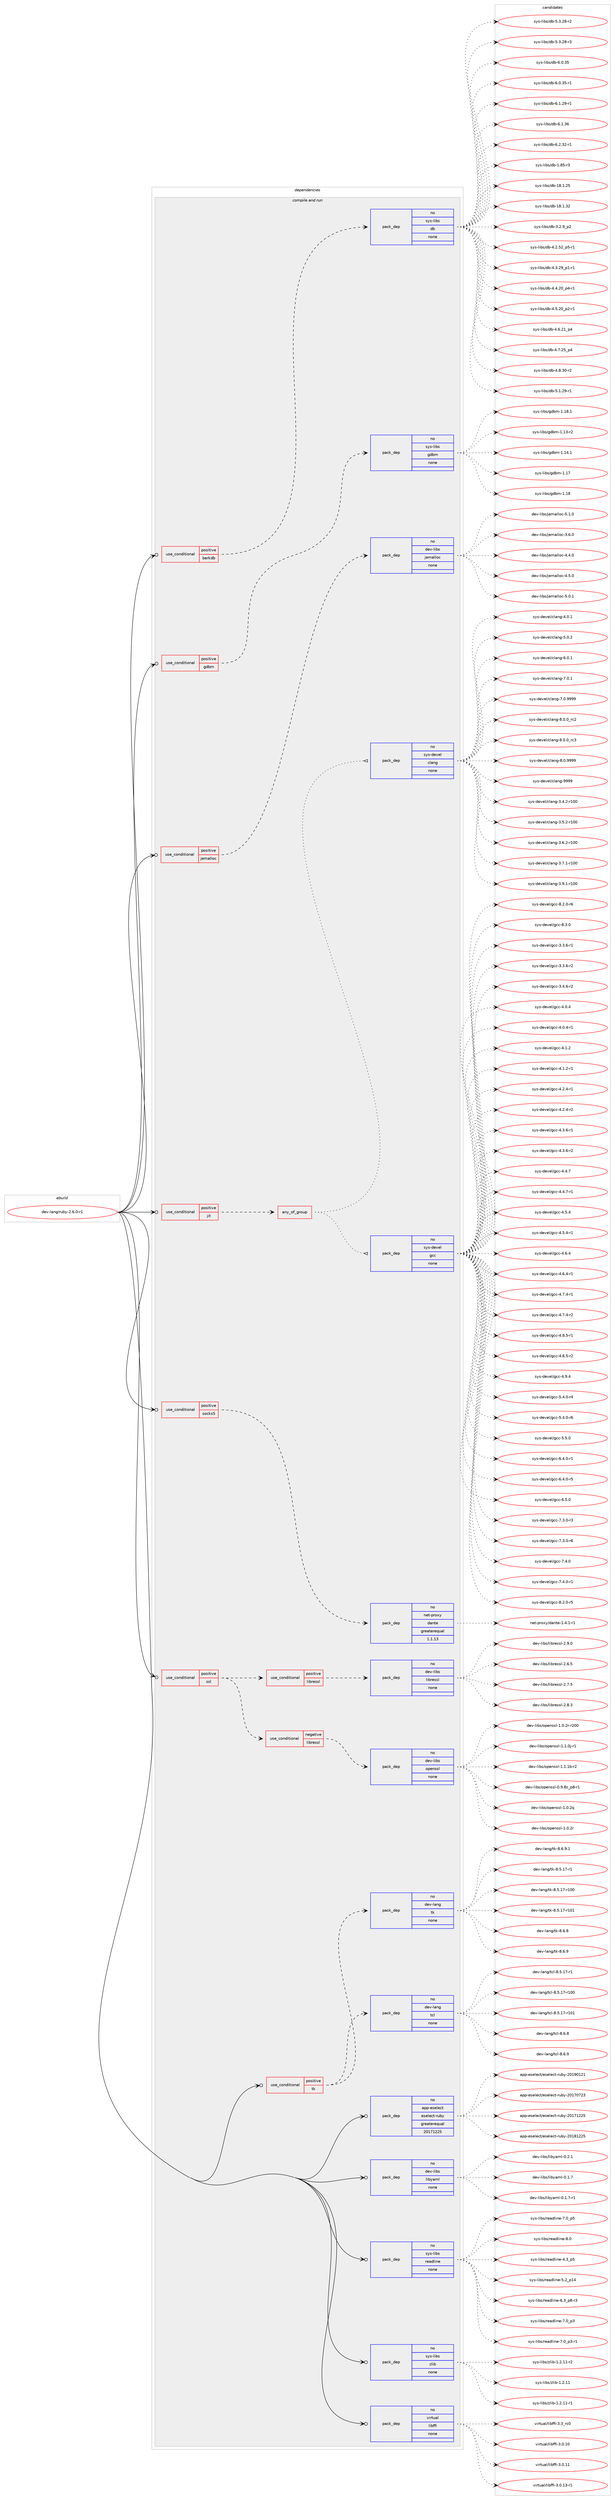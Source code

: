 digraph prolog {

# *************
# Graph options
# *************

newrank=true;
concentrate=true;
compound=true;
graph [rankdir=LR,fontname=Helvetica,fontsize=10,ranksep=1.5];#, ranksep=2.5, nodesep=0.2];
edge  [arrowhead=vee];
node  [fontname=Helvetica,fontsize=10];

# **********
# The ebuild
# **********

subgraph cluster_leftcol {
color=gray;
rank=same;
label=<<i>ebuild</i>>;
id [label="dev-lang/ruby-2.6.0-r1", color=red, width=4, href="../dev-lang/ruby-2.6.0-r1.svg"];
}

# ****************
# The dependencies
# ****************

subgraph cluster_midcol {
color=gray;
label=<<i>dependencies</i>>;
subgraph cluster_compile {
fillcolor="#eeeeee";
style=filled;
label=<<i>compile</i>>;
}
subgraph cluster_compileandrun {
fillcolor="#eeeeee";
style=filled;
label=<<i>compile and run</i>>;
subgraph cond364796 {
dependency1362394 [label=<<TABLE BORDER="0" CELLBORDER="1" CELLSPACING="0" CELLPADDING="4"><TR><TD ROWSPAN="3" CELLPADDING="10">use_conditional</TD></TR><TR><TD>positive</TD></TR><TR><TD>berkdb</TD></TR></TABLE>>, shape=none, color=red];
subgraph pack975006 {
dependency1362395 [label=<<TABLE BORDER="0" CELLBORDER="1" CELLSPACING="0" CELLPADDING="4" WIDTH="220"><TR><TD ROWSPAN="6" CELLPADDING="30">pack_dep</TD></TR><TR><TD WIDTH="110">no</TD></TR><TR><TD>sys-libs</TD></TR><TR><TD>db</TD></TR><TR><TD>none</TD></TR><TR><TD></TD></TR></TABLE>>, shape=none, color=blue];
}
dependency1362394:e -> dependency1362395:w [weight=20,style="dashed",arrowhead="vee"];
}
id:e -> dependency1362394:w [weight=20,style="solid",arrowhead="odotvee"];
subgraph cond364797 {
dependency1362396 [label=<<TABLE BORDER="0" CELLBORDER="1" CELLSPACING="0" CELLPADDING="4"><TR><TD ROWSPAN="3" CELLPADDING="10">use_conditional</TD></TR><TR><TD>positive</TD></TR><TR><TD>gdbm</TD></TR></TABLE>>, shape=none, color=red];
subgraph pack975007 {
dependency1362397 [label=<<TABLE BORDER="0" CELLBORDER="1" CELLSPACING="0" CELLPADDING="4" WIDTH="220"><TR><TD ROWSPAN="6" CELLPADDING="30">pack_dep</TD></TR><TR><TD WIDTH="110">no</TD></TR><TR><TD>sys-libs</TD></TR><TR><TD>gdbm</TD></TR><TR><TD>none</TD></TR><TR><TD></TD></TR></TABLE>>, shape=none, color=blue];
}
dependency1362396:e -> dependency1362397:w [weight=20,style="dashed",arrowhead="vee"];
}
id:e -> dependency1362396:w [weight=20,style="solid",arrowhead="odotvee"];
subgraph cond364798 {
dependency1362398 [label=<<TABLE BORDER="0" CELLBORDER="1" CELLSPACING="0" CELLPADDING="4"><TR><TD ROWSPAN="3" CELLPADDING="10">use_conditional</TD></TR><TR><TD>positive</TD></TR><TR><TD>jemalloc</TD></TR></TABLE>>, shape=none, color=red];
subgraph pack975008 {
dependency1362399 [label=<<TABLE BORDER="0" CELLBORDER="1" CELLSPACING="0" CELLPADDING="4" WIDTH="220"><TR><TD ROWSPAN="6" CELLPADDING="30">pack_dep</TD></TR><TR><TD WIDTH="110">no</TD></TR><TR><TD>dev-libs</TD></TR><TR><TD>jemalloc</TD></TR><TR><TD>none</TD></TR><TR><TD></TD></TR></TABLE>>, shape=none, color=blue];
}
dependency1362398:e -> dependency1362399:w [weight=20,style="dashed",arrowhead="vee"];
}
id:e -> dependency1362398:w [weight=20,style="solid",arrowhead="odotvee"];
subgraph cond364799 {
dependency1362400 [label=<<TABLE BORDER="0" CELLBORDER="1" CELLSPACING="0" CELLPADDING="4"><TR><TD ROWSPAN="3" CELLPADDING="10">use_conditional</TD></TR><TR><TD>positive</TD></TR><TR><TD>jit</TD></TR></TABLE>>, shape=none, color=red];
subgraph any22040 {
dependency1362401 [label=<<TABLE BORDER="0" CELLBORDER="1" CELLSPACING="0" CELLPADDING="4"><TR><TD CELLPADDING="10">any_of_group</TD></TR></TABLE>>, shape=none, color=red];subgraph pack975009 {
dependency1362402 [label=<<TABLE BORDER="0" CELLBORDER="1" CELLSPACING="0" CELLPADDING="4" WIDTH="220"><TR><TD ROWSPAN="6" CELLPADDING="30">pack_dep</TD></TR><TR><TD WIDTH="110">no</TD></TR><TR><TD>sys-devel</TD></TR><TR><TD>gcc</TD></TR><TR><TD>none</TD></TR><TR><TD></TD></TR></TABLE>>, shape=none, color=blue];
}
dependency1362401:e -> dependency1362402:w [weight=20,style="dotted",arrowhead="oinv"];
subgraph pack975010 {
dependency1362403 [label=<<TABLE BORDER="0" CELLBORDER="1" CELLSPACING="0" CELLPADDING="4" WIDTH="220"><TR><TD ROWSPAN="6" CELLPADDING="30">pack_dep</TD></TR><TR><TD WIDTH="110">no</TD></TR><TR><TD>sys-devel</TD></TR><TR><TD>clang</TD></TR><TR><TD>none</TD></TR><TR><TD></TD></TR></TABLE>>, shape=none, color=blue];
}
dependency1362401:e -> dependency1362403:w [weight=20,style="dotted",arrowhead="oinv"];
}
dependency1362400:e -> dependency1362401:w [weight=20,style="dashed",arrowhead="vee"];
}
id:e -> dependency1362400:w [weight=20,style="solid",arrowhead="odotvee"];
subgraph cond364800 {
dependency1362404 [label=<<TABLE BORDER="0" CELLBORDER="1" CELLSPACING="0" CELLPADDING="4"><TR><TD ROWSPAN="3" CELLPADDING="10">use_conditional</TD></TR><TR><TD>positive</TD></TR><TR><TD>socks5</TD></TR></TABLE>>, shape=none, color=red];
subgraph pack975011 {
dependency1362405 [label=<<TABLE BORDER="0" CELLBORDER="1" CELLSPACING="0" CELLPADDING="4" WIDTH="220"><TR><TD ROWSPAN="6" CELLPADDING="30">pack_dep</TD></TR><TR><TD WIDTH="110">no</TD></TR><TR><TD>net-proxy</TD></TR><TR><TD>dante</TD></TR><TR><TD>greaterequal</TD></TR><TR><TD>1.1.13</TD></TR></TABLE>>, shape=none, color=blue];
}
dependency1362404:e -> dependency1362405:w [weight=20,style="dashed",arrowhead="vee"];
}
id:e -> dependency1362404:w [weight=20,style="solid",arrowhead="odotvee"];
subgraph cond364801 {
dependency1362406 [label=<<TABLE BORDER="0" CELLBORDER="1" CELLSPACING="0" CELLPADDING="4"><TR><TD ROWSPAN="3" CELLPADDING="10">use_conditional</TD></TR><TR><TD>positive</TD></TR><TR><TD>ssl</TD></TR></TABLE>>, shape=none, color=red];
subgraph cond364802 {
dependency1362407 [label=<<TABLE BORDER="0" CELLBORDER="1" CELLSPACING="0" CELLPADDING="4"><TR><TD ROWSPAN="3" CELLPADDING="10">use_conditional</TD></TR><TR><TD>negative</TD></TR><TR><TD>libressl</TD></TR></TABLE>>, shape=none, color=red];
subgraph pack975012 {
dependency1362408 [label=<<TABLE BORDER="0" CELLBORDER="1" CELLSPACING="0" CELLPADDING="4" WIDTH="220"><TR><TD ROWSPAN="6" CELLPADDING="30">pack_dep</TD></TR><TR><TD WIDTH="110">no</TD></TR><TR><TD>dev-libs</TD></TR><TR><TD>openssl</TD></TR><TR><TD>none</TD></TR><TR><TD></TD></TR></TABLE>>, shape=none, color=blue];
}
dependency1362407:e -> dependency1362408:w [weight=20,style="dashed",arrowhead="vee"];
}
dependency1362406:e -> dependency1362407:w [weight=20,style="dashed",arrowhead="vee"];
subgraph cond364803 {
dependency1362409 [label=<<TABLE BORDER="0" CELLBORDER="1" CELLSPACING="0" CELLPADDING="4"><TR><TD ROWSPAN="3" CELLPADDING="10">use_conditional</TD></TR><TR><TD>positive</TD></TR><TR><TD>libressl</TD></TR></TABLE>>, shape=none, color=red];
subgraph pack975013 {
dependency1362410 [label=<<TABLE BORDER="0" CELLBORDER="1" CELLSPACING="0" CELLPADDING="4" WIDTH="220"><TR><TD ROWSPAN="6" CELLPADDING="30">pack_dep</TD></TR><TR><TD WIDTH="110">no</TD></TR><TR><TD>dev-libs</TD></TR><TR><TD>libressl</TD></TR><TR><TD>none</TD></TR><TR><TD></TD></TR></TABLE>>, shape=none, color=blue];
}
dependency1362409:e -> dependency1362410:w [weight=20,style="dashed",arrowhead="vee"];
}
dependency1362406:e -> dependency1362409:w [weight=20,style="dashed",arrowhead="vee"];
}
id:e -> dependency1362406:w [weight=20,style="solid",arrowhead="odotvee"];
subgraph cond364804 {
dependency1362411 [label=<<TABLE BORDER="0" CELLBORDER="1" CELLSPACING="0" CELLPADDING="4"><TR><TD ROWSPAN="3" CELLPADDING="10">use_conditional</TD></TR><TR><TD>positive</TD></TR><TR><TD>tk</TD></TR></TABLE>>, shape=none, color=red];
subgraph pack975014 {
dependency1362412 [label=<<TABLE BORDER="0" CELLBORDER="1" CELLSPACING="0" CELLPADDING="4" WIDTH="220"><TR><TD ROWSPAN="6" CELLPADDING="30">pack_dep</TD></TR><TR><TD WIDTH="110">no</TD></TR><TR><TD>dev-lang</TD></TR><TR><TD>tcl</TD></TR><TR><TD>none</TD></TR><TR><TD></TD></TR></TABLE>>, shape=none, color=blue];
}
dependency1362411:e -> dependency1362412:w [weight=20,style="dashed",arrowhead="vee"];
subgraph pack975015 {
dependency1362413 [label=<<TABLE BORDER="0" CELLBORDER="1" CELLSPACING="0" CELLPADDING="4" WIDTH="220"><TR><TD ROWSPAN="6" CELLPADDING="30">pack_dep</TD></TR><TR><TD WIDTH="110">no</TD></TR><TR><TD>dev-lang</TD></TR><TR><TD>tk</TD></TR><TR><TD>none</TD></TR><TR><TD></TD></TR></TABLE>>, shape=none, color=blue];
}
dependency1362411:e -> dependency1362413:w [weight=20,style="dashed",arrowhead="vee"];
}
id:e -> dependency1362411:w [weight=20,style="solid",arrowhead="odotvee"];
subgraph pack975016 {
dependency1362414 [label=<<TABLE BORDER="0" CELLBORDER="1" CELLSPACING="0" CELLPADDING="4" WIDTH="220"><TR><TD ROWSPAN="6" CELLPADDING="30">pack_dep</TD></TR><TR><TD WIDTH="110">no</TD></TR><TR><TD>app-eselect</TD></TR><TR><TD>eselect-ruby</TD></TR><TR><TD>greaterequal</TD></TR><TR><TD>20171225</TD></TR></TABLE>>, shape=none, color=blue];
}
id:e -> dependency1362414:w [weight=20,style="solid",arrowhead="odotvee"];
subgraph pack975017 {
dependency1362415 [label=<<TABLE BORDER="0" CELLBORDER="1" CELLSPACING="0" CELLPADDING="4" WIDTH="220"><TR><TD ROWSPAN="6" CELLPADDING="30">pack_dep</TD></TR><TR><TD WIDTH="110">no</TD></TR><TR><TD>dev-libs</TD></TR><TR><TD>libyaml</TD></TR><TR><TD>none</TD></TR><TR><TD></TD></TR></TABLE>>, shape=none, color=blue];
}
id:e -> dependency1362415:w [weight=20,style="solid",arrowhead="odotvee"];
subgraph pack975018 {
dependency1362416 [label=<<TABLE BORDER="0" CELLBORDER="1" CELLSPACING="0" CELLPADDING="4" WIDTH="220"><TR><TD ROWSPAN="6" CELLPADDING="30">pack_dep</TD></TR><TR><TD WIDTH="110">no</TD></TR><TR><TD>sys-libs</TD></TR><TR><TD>readline</TD></TR><TR><TD>none</TD></TR><TR><TD></TD></TR></TABLE>>, shape=none, color=blue];
}
id:e -> dependency1362416:w [weight=20,style="solid",arrowhead="odotvee"];
subgraph pack975019 {
dependency1362417 [label=<<TABLE BORDER="0" CELLBORDER="1" CELLSPACING="0" CELLPADDING="4" WIDTH="220"><TR><TD ROWSPAN="6" CELLPADDING="30">pack_dep</TD></TR><TR><TD WIDTH="110">no</TD></TR><TR><TD>sys-libs</TD></TR><TR><TD>zlib</TD></TR><TR><TD>none</TD></TR><TR><TD></TD></TR></TABLE>>, shape=none, color=blue];
}
id:e -> dependency1362417:w [weight=20,style="solid",arrowhead="odotvee"];
subgraph pack975020 {
dependency1362418 [label=<<TABLE BORDER="0" CELLBORDER="1" CELLSPACING="0" CELLPADDING="4" WIDTH="220"><TR><TD ROWSPAN="6" CELLPADDING="30">pack_dep</TD></TR><TR><TD WIDTH="110">no</TD></TR><TR><TD>virtual</TD></TR><TR><TD>libffi</TD></TR><TR><TD>none</TD></TR><TR><TD></TD></TR></TABLE>>, shape=none, color=blue];
}
id:e -> dependency1362418:w [weight=20,style="solid",arrowhead="odotvee"];
}
subgraph cluster_run {
fillcolor="#eeeeee";
style=filled;
label=<<i>run</i>>;
}
}

# **************
# The candidates
# **************

subgraph cluster_choices {
rank=same;
color=gray;
label=<<i>candidates</i>>;

subgraph choice975006 {
color=black;
nodesep=1;
choice1151211154510810598115471009845494656534511451 [label="sys-libs/db-1.85-r3", color=red, width=4,href="../sys-libs/db-1.85-r3.svg"];
choice115121115451081059811547100984549564649465053 [label="sys-libs/db-18.1.25", color=red, width=4,href="../sys-libs/db-18.1.25.svg"];
choice115121115451081059811547100984549564649465150 [label="sys-libs/db-18.1.32", color=red, width=4,href="../sys-libs/db-18.1.32.svg"];
choice115121115451081059811547100984551465046579511250 [label="sys-libs/db-3.2.9_p2", color=red, width=4,href="../sys-libs/db-3.2.9_p2.svg"];
choice115121115451081059811547100984552465046535095112534511449 [label="sys-libs/db-4.2.52_p5-r1", color=red, width=4,href="../sys-libs/db-4.2.52_p5-r1.svg"];
choice115121115451081059811547100984552465146505795112494511449 [label="sys-libs/db-4.3.29_p1-r1", color=red, width=4,href="../sys-libs/db-4.3.29_p1-r1.svg"];
choice115121115451081059811547100984552465246504895112524511449 [label="sys-libs/db-4.4.20_p4-r1", color=red, width=4,href="../sys-libs/db-4.4.20_p4-r1.svg"];
choice115121115451081059811547100984552465346504895112504511449 [label="sys-libs/db-4.5.20_p2-r1", color=red, width=4,href="../sys-libs/db-4.5.20_p2-r1.svg"];
choice11512111545108105981154710098455246544650499511252 [label="sys-libs/db-4.6.21_p4", color=red, width=4,href="../sys-libs/db-4.6.21_p4.svg"];
choice11512111545108105981154710098455246554650539511252 [label="sys-libs/db-4.7.25_p4", color=red, width=4,href="../sys-libs/db-4.7.25_p4.svg"];
choice11512111545108105981154710098455246564651484511450 [label="sys-libs/db-4.8.30-r2", color=red, width=4,href="../sys-libs/db-4.8.30-r2.svg"];
choice11512111545108105981154710098455346494650574511449 [label="sys-libs/db-5.1.29-r1", color=red, width=4,href="../sys-libs/db-5.1.29-r1.svg"];
choice11512111545108105981154710098455346514650564511450 [label="sys-libs/db-5.3.28-r2", color=red, width=4,href="../sys-libs/db-5.3.28-r2.svg"];
choice11512111545108105981154710098455346514650564511451 [label="sys-libs/db-5.3.28-r3", color=red, width=4,href="../sys-libs/db-5.3.28-r3.svg"];
choice1151211154510810598115471009845544648465153 [label="sys-libs/db-6.0.35", color=red, width=4,href="../sys-libs/db-6.0.35.svg"];
choice11512111545108105981154710098455446484651534511449 [label="sys-libs/db-6.0.35-r1", color=red, width=4,href="../sys-libs/db-6.0.35-r1.svg"];
choice11512111545108105981154710098455446494650574511449 [label="sys-libs/db-6.1.29-r1", color=red, width=4,href="../sys-libs/db-6.1.29-r1.svg"];
choice1151211154510810598115471009845544649465154 [label="sys-libs/db-6.1.36", color=red, width=4,href="../sys-libs/db-6.1.36.svg"];
choice11512111545108105981154710098455446504651504511449 [label="sys-libs/db-6.2.32-r1", color=red, width=4,href="../sys-libs/db-6.2.32-r1.svg"];
dependency1362395:e -> choice1151211154510810598115471009845494656534511451:w [style=dotted,weight="100"];
dependency1362395:e -> choice115121115451081059811547100984549564649465053:w [style=dotted,weight="100"];
dependency1362395:e -> choice115121115451081059811547100984549564649465150:w [style=dotted,weight="100"];
dependency1362395:e -> choice115121115451081059811547100984551465046579511250:w [style=dotted,weight="100"];
dependency1362395:e -> choice115121115451081059811547100984552465046535095112534511449:w [style=dotted,weight="100"];
dependency1362395:e -> choice115121115451081059811547100984552465146505795112494511449:w [style=dotted,weight="100"];
dependency1362395:e -> choice115121115451081059811547100984552465246504895112524511449:w [style=dotted,weight="100"];
dependency1362395:e -> choice115121115451081059811547100984552465346504895112504511449:w [style=dotted,weight="100"];
dependency1362395:e -> choice11512111545108105981154710098455246544650499511252:w [style=dotted,weight="100"];
dependency1362395:e -> choice11512111545108105981154710098455246554650539511252:w [style=dotted,weight="100"];
dependency1362395:e -> choice11512111545108105981154710098455246564651484511450:w [style=dotted,weight="100"];
dependency1362395:e -> choice11512111545108105981154710098455346494650574511449:w [style=dotted,weight="100"];
dependency1362395:e -> choice11512111545108105981154710098455346514650564511450:w [style=dotted,weight="100"];
dependency1362395:e -> choice11512111545108105981154710098455346514650564511451:w [style=dotted,weight="100"];
dependency1362395:e -> choice1151211154510810598115471009845544648465153:w [style=dotted,weight="100"];
dependency1362395:e -> choice11512111545108105981154710098455446484651534511449:w [style=dotted,weight="100"];
dependency1362395:e -> choice11512111545108105981154710098455446494650574511449:w [style=dotted,weight="100"];
dependency1362395:e -> choice1151211154510810598115471009845544649465154:w [style=dotted,weight="100"];
dependency1362395:e -> choice11512111545108105981154710098455446504651504511449:w [style=dotted,weight="100"];
}
subgraph choice975007 {
color=black;
nodesep=1;
choice1151211154510810598115471031009810945494649514511450 [label="sys-libs/gdbm-1.13-r2", color=red, width=4,href="../sys-libs/gdbm-1.13-r2.svg"];
choice1151211154510810598115471031009810945494649524649 [label="sys-libs/gdbm-1.14.1", color=red, width=4,href="../sys-libs/gdbm-1.14.1.svg"];
choice115121115451081059811547103100981094549464955 [label="sys-libs/gdbm-1.17", color=red, width=4,href="../sys-libs/gdbm-1.17.svg"];
choice115121115451081059811547103100981094549464956 [label="sys-libs/gdbm-1.18", color=red, width=4,href="../sys-libs/gdbm-1.18.svg"];
choice1151211154510810598115471031009810945494649564649 [label="sys-libs/gdbm-1.18.1", color=red, width=4,href="../sys-libs/gdbm-1.18.1.svg"];
dependency1362397:e -> choice1151211154510810598115471031009810945494649514511450:w [style=dotted,weight="100"];
dependency1362397:e -> choice1151211154510810598115471031009810945494649524649:w [style=dotted,weight="100"];
dependency1362397:e -> choice115121115451081059811547103100981094549464955:w [style=dotted,weight="100"];
dependency1362397:e -> choice115121115451081059811547103100981094549464956:w [style=dotted,weight="100"];
dependency1362397:e -> choice1151211154510810598115471031009810945494649564649:w [style=dotted,weight="100"];
}
subgraph choice975008 {
color=black;
nodesep=1;
choice1001011184510810598115471061011099710810811199455146544648 [label="dev-libs/jemalloc-3.6.0", color=red, width=4,href="../dev-libs/jemalloc-3.6.0.svg"];
choice1001011184510810598115471061011099710810811199455246524648 [label="dev-libs/jemalloc-4.4.0", color=red, width=4,href="../dev-libs/jemalloc-4.4.0.svg"];
choice1001011184510810598115471061011099710810811199455246534648 [label="dev-libs/jemalloc-4.5.0", color=red, width=4,href="../dev-libs/jemalloc-4.5.0.svg"];
choice1001011184510810598115471061011099710810811199455346484649 [label="dev-libs/jemalloc-5.0.1", color=red, width=4,href="../dev-libs/jemalloc-5.0.1.svg"];
choice1001011184510810598115471061011099710810811199455346494648 [label="dev-libs/jemalloc-5.1.0", color=red, width=4,href="../dev-libs/jemalloc-5.1.0.svg"];
dependency1362399:e -> choice1001011184510810598115471061011099710810811199455146544648:w [style=dotted,weight="100"];
dependency1362399:e -> choice1001011184510810598115471061011099710810811199455246524648:w [style=dotted,weight="100"];
dependency1362399:e -> choice1001011184510810598115471061011099710810811199455246534648:w [style=dotted,weight="100"];
dependency1362399:e -> choice1001011184510810598115471061011099710810811199455346484649:w [style=dotted,weight="100"];
dependency1362399:e -> choice1001011184510810598115471061011099710810811199455346494648:w [style=dotted,weight="100"];
}
subgraph choice975009 {
color=black;
nodesep=1;
choice115121115451001011181011084710399994551465146544511449 [label="sys-devel/gcc-3.3.6-r1", color=red, width=4,href="../sys-devel/gcc-3.3.6-r1.svg"];
choice115121115451001011181011084710399994551465146544511450 [label="sys-devel/gcc-3.3.6-r2", color=red, width=4,href="../sys-devel/gcc-3.3.6-r2.svg"];
choice115121115451001011181011084710399994551465246544511450 [label="sys-devel/gcc-3.4.6-r2", color=red, width=4,href="../sys-devel/gcc-3.4.6-r2.svg"];
choice11512111545100101118101108471039999455246484652 [label="sys-devel/gcc-4.0.4", color=red, width=4,href="../sys-devel/gcc-4.0.4.svg"];
choice115121115451001011181011084710399994552464846524511449 [label="sys-devel/gcc-4.0.4-r1", color=red, width=4,href="../sys-devel/gcc-4.0.4-r1.svg"];
choice11512111545100101118101108471039999455246494650 [label="sys-devel/gcc-4.1.2", color=red, width=4,href="../sys-devel/gcc-4.1.2.svg"];
choice115121115451001011181011084710399994552464946504511449 [label="sys-devel/gcc-4.1.2-r1", color=red, width=4,href="../sys-devel/gcc-4.1.2-r1.svg"];
choice115121115451001011181011084710399994552465046524511449 [label="sys-devel/gcc-4.2.4-r1", color=red, width=4,href="../sys-devel/gcc-4.2.4-r1.svg"];
choice115121115451001011181011084710399994552465046524511450 [label="sys-devel/gcc-4.2.4-r2", color=red, width=4,href="../sys-devel/gcc-4.2.4-r2.svg"];
choice115121115451001011181011084710399994552465146544511449 [label="sys-devel/gcc-4.3.6-r1", color=red, width=4,href="../sys-devel/gcc-4.3.6-r1.svg"];
choice115121115451001011181011084710399994552465146544511450 [label="sys-devel/gcc-4.3.6-r2", color=red, width=4,href="../sys-devel/gcc-4.3.6-r2.svg"];
choice11512111545100101118101108471039999455246524655 [label="sys-devel/gcc-4.4.7", color=red, width=4,href="../sys-devel/gcc-4.4.7.svg"];
choice115121115451001011181011084710399994552465246554511449 [label="sys-devel/gcc-4.4.7-r1", color=red, width=4,href="../sys-devel/gcc-4.4.7-r1.svg"];
choice11512111545100101118101108471039999455246534652 [label="sys-devel/gcc-4.5.4", color=red, width=4,href="../sys-devel/gcc-4.5.4.svg"];
choice115121115451001011181011084710399994552465346524511449 [label="sys-devel/gcc-4.5.4-r1", color=red, width=4,href="../sys-devel/gcc-4.5.4-r1.svg"];
choice11512111545100101118101108471039999455246544652 [label="sys-devel/gcc-4.6.4", color=red, width=4,href="../sys-devel/gcc-4.6.4.svg"];
choice115121115451001011181011084710399994552465446524511449 [label="sys-devel/gcc-4.6.4-r1", color=red, width=4,href="../sys-devel/gcc-4.6.4-r1.svg"];
choice115121115451001011181011084710399994552465546524511449 [label="sys-devel/gcc-4.7.4-r1", color=red, width=4,href="../sys-devel/gcc-4.7.4-r1.svg"];
choice115121115451001011181011084710399994552465546524511450 [label="sys-devel/gcc-4.7.4-r2", color=red, width=4,href="../sys-devel/gcc-4.7.4-r2.svg"];
choice115121115451001011181011084710399994552465646534511449 [label="sys-devel/gcc-4.8.5-r1", color=red, width=4,href="../sys-devel/gcc-4.8.5-r1.svg"];
choice115121115451001011181011084710399994552465646534511450 [label="sys-devel/gcc-4.8.5-r2", color=red, width=4,href="../sys-devel/gcc-4.8.5-r2.svg"];
choice11512111545100101118101108471039999455246574652 [label="sys-devel/gcc-4.9.4", color=red, width=4,href="../sys-devel/gcc-4.9.4.svg"];
choice115121115451001011181011084710399994553465246484511452 [label="sys-devel/gcc-5.4.0-r4", color=red, width=4,href="../sys-devel/gcc-5.4.0-r4.svg"];
choice115121115451001011181011084710399994553465246484511454 [label="sys-devel/gcc-5.4.0-r6", color=red, width=4,href="../sys-devel/gcc-5.4.0-r6.svg"];
choice11512111545100101118101108471039999455346534648 [label="sys-devel/gcc-5.5.0", color=red, width=4,href="../sys-devel/gcc-5.5.0.svg"];
choice115121115451001011181011084710399994554465246484511449 [label="sys-devel/gcc-6.4.0-r1", color=red, width=4,href="../sys-devel/gcc-6.4.0-r1.svg"];
choice115121115451001011181011084710399994554465246484511453 [label="sys-devel/gcc-6.4.0-r5", color=red, width=4,href="../sys-devel/gcc-6.4.0-r5.svg"];
choice11512111545100101118101108471039999455446534648 [label="sys-devel/gcc-6.5.0", color=red, width=4,href="../sys-devel/gcc-6.5.0.svg"];
choice115121115451001011181011084710399994555465146484511451 [label="sys-devel/gcc-7.3.0-r3", color=red, width=4,href="../sys-devel/gcc-7.3.0-r3.svg"];
choice115121115451001011181011084710399994555465146484511454 [label="sys-devel/gcc-7.3.0-r6", color=red, width=4,href="../sys-devel/gcc-7.3.0-r6.svg"];
choice11512111545100101118101108471039999455546524648 [label="sys-devel/gcc-7.4.0", color=red, width=4,href="../sys-devel/gcc-7.4.0.svg"];
choice115121115451001011181011084710399994555465246484511449 [label="sys-devel/gcc-7.4.0-r1", color=red, width=4,href="../sys-devel/gcc-7.4.0-r1.svg"];
choice115121115451001011181011084710399994556465046484511453 [label="sys-devel/gcc-8.2.0-r5", color=red, width=4,href="../sys-devel/gcc-8.2.0-r5.svg"];
choice115121115451001011181011084710399994556465046484511454 [label="sys-devel/gcc-8.2.0-r6", color=red, width=4,href="../sys-devel/gcc-8.2.0-r6.svg"];
choice11512111545100101118101108471039999455646514648 [label="sys-devel/gcc-8.3.0", color=red, width=4,href="../sys-devel/gcc-8.3.0.svg"];
dependency1362402:e -> choice115121115451001011181011084710399994551465146544511449:w [style=dotted,weight="100"];
dependency1362402:e -> choice115121115451001011181011084710399994551465146544511450:w [style=dotted,weight="100"];
dependency1362402:e -> choice115121115451001011181011084710399994551465246544511450:w [style=dotted,weight="100"];
dependency1362402:e -> choice11512111545100101118101108471039999455246484652:w [style=dotted,weight="100"];
dependency1362402:e -> choice115121115451001011181011084710399994552464846524511449:w [style=dotted,weight="100"];
dependency1362402:e -> choice11512111545100101118101108471039999455246494650:w [style=dotted,weight="100"];
dependency1362402:e -> choice115121115451001011181011084710399994552464946504511449:w [style=dotted,weight="100"];
dependency1362402:e -> choice115121115451001011181011084710399994552465046524511449:w [style=dotted,weight="100"];
dependency1362402:e -> choice115121115451001011181011084710399994552465046524511450:w [style=dotted,weight="100"];
dependency1362402:e -> choice115121115451001011181011084710399994552465146544511449:w [style=dotted,weight="100"];
dependency1362402:e -> choice115121115451001011181011084710399994552465146544511450:w [style=dotted,weight="100"];
dependency1362402:e -> choice11512111545100101118101108471039999455246524655:w [style=dotted,weight="100"];
dependency1362402:e -> choice115121115451001011181011084710399994552465246554511449:w [style=dotted,weight="100"];
dependency1362402:e -> choice11512111545100101118101108471039999455246534652:w [style=dotted,weight="100"];
dependency1362402:e -> choice115121115451001011181011084710399994552465346524511449:w [style=dotted,weight="100"];
dependency1362402:e -> choice11512111545100101118101108471039999455246544652:w [style=dotted,weight="100"];
dependency1362402:e -> choice115121115451001011181011084710399994552465446524511449:w [style=dotted,weight="100"];
dependency1362402:e -> choice115121115451001011181011084710399994552465546524511449:w [style=dotted,weight="100"];
dependency1362402:e -> choice115121115451001011181011084710399994552465546524511450:w [style=dotted,weight="100"];
dependency1362402:e -> choice115121115451001011181011084710399994552465646534511449:w [style=dotted,weight="100"];
dependency1362402:e -> choice115121115451001011181011084710399994552465646534511450:w [style=dotted,weight="100"];
dependency1362402:e -> choice11512111545100101118101108471039999455246574652:w [style=dotted,weight="100"];
dependency1362402:e -> choice115121115451001011181011084710399994553465246484511452:w [style=dotted,weight="100"];
dependency1362402:e -> choice115121115451001011181011084710399994553465246484511454:w [style=dotted,weight="100"];
dependency1362402:e -> choice11512111545100101118101108471039999455346534648:w [style=dotted,weight="100"];
dependency1362402:e -> choice115121115451001011181011084710399994554465246484511449:w [style=dotted,weight="100"];
dependency1362402:e -> choice115121115451001011181011084710399994554465246484511453:w [style=dotted,weight="100"];
dependency1362402:e -> choice11512111545100101118101108471039999455446534648:w [style=dotted,weight="100"];
dependency1362402:e -> choice115121115451001011181011084710399994555465146484511451:w [style=dotted,weight="100"];
dependency1362402:e -> choice115121115451001011181011084710399994555465146484511454:w [style=dotted,weight="100"];
dependency1362402:e -> choice11512111545100101118101108471039999455546524648:w [style=dotted,weight="100"];
dependency1362402:e -> choice115121115451001011181011084710399994555465246484511449:w [style=dotted,weight="100"];
dependency1362402:e -> choice115121115451001011181011084710399994556465046484511453:w [style=dotted,weight="100"];
dependency1362402:e -> choice115121115451001011181011084710399994556465046484511454:w [style=dotted,weight="100"];
dependency1362402:e -> choice11512111545100101118101108471039999455646514648:w [style=dotted,weight="100"];
}
subgraph choice975010 {
color=black;
nodesep=1;
choice1151211154510010111810110847991089711010345514652465045114494848 [label="sys-devel/clang-3.4.2-r100", color=red, width=4,href="../sys-devel/clang-3.4.2-r100.svg"];
choice1151211154510010111810110847991089711010345514653465045114494848 [label="sys-devel/clang-3.5.2-r100", color=red, width=4,href="../sys-devel/clang-3.5.2-r100.svg"];
choice1151211154510010111810110847991089711010345514654465045114494848 [label="sys-devel/clang-3.6.2-r100", color=red, width=4,href="../sys-devel/clang-3.6.2-r100.svg"];
choice1151211154510010111810110847991089711010345514655464945114494848 [label="sys-devel/clang-3.7.1-r100", color=red, width=4,href="../sys-devel/clang-3.7.1-r100.svg"];
choice1151211154510010111810110847991089711010345514657464945114494848 [label="sys-devel/clang-3.9.1-r100", color=red, width=4,href="../sys-devel/clang-3.9.1-r100.svg"];
choice11512111545100101118101108479910897110103455246484649 [label="sys-devel/clang-4.0.1", color=red, width=4,href="../sys-devel/clang-4.0.1.svg"];
choice11512111545100101118101108479910897110103455346484650 [label="sys-devel/clang-5.0.2", color=red, width=4,href="../sys-devel/clang-5.0.2.svg"];
choice11512111545100101118101108479910897110103455446484649 [label="sys-devel/clang-6.0.1", color=red, width=4,href="../sys-devel/clang-6.0.1.svg"];
choice11512111545100101118101108479910897110103455546484649 [label="sys-devel/clang-7.0.1", color=red, width=4,href="../sys-devel/clang-7.0.1.svg"];
choice11512111545100101118101108479910897110103455546484657575757 [label="sys-devel/clang-7.0.9999", color=red, width=4,href="../sys-devel/clang-7.0.9999.svg"];
choice11512111545100101118101108479910897110103455646484648951149950 [label="sys-devel/clang-8.0.0_rc2", color=red, width=4,href="../sys-devel/clang-8.0.0_rc2.svg"];
choice11512111545100101118101108479910897110103455646484648951149951 [label="sys-devel/clang-8.0.0_rc3", color=red, width=4,href="../sys-devel/clang-8.0.0_rc3.svg"];
choice11512111545100101118101108479910897110103455646484657575757 [label="sys-devel/clang-8.0.9999", color=red, width=4,href="../sys-devel/clang-8.0.9999.svg"];
choice115121115451001011181011084799108971101034557575757 [label="sys-devel/clang-9999", color=red, width=4,href="../sys-devel/clang-9999.svg"];
dependency1362403:e -> choice1151211154510010111810110847991089711010345514652465045114494848:w [style=dotted,weight="100"];
dependency1362403:e -> choice1151211154510010111810110847991089711010345514653465045114494848:w [style=dotted,weight="100"];
dependency1362403:e -> choice1151211154510010111810110847991089711010345514654465045114494848:w [style=dotted,weight="100"];
dependency1362403:e -> choice1151211154510010111810110847991089711010345514655464945114494848:w [style=dotted,weight="100"];
dependency1362403:e -> choice1151211154510010111810110847991089711010345514657464945114494848:w [style=dotted,weight="100"];
dependency1362403:e -> choice11512111545100101118101108479910897110103455246484649:w [style=dotted,weight="100"];
dependency1362403:e -> choice11512111545100101118101108479910897110103455346484650:w [style=dotted,weight="100"];
dependency1362403:e -> choice11512111545100101118101108479910897110103455446484649:w [style=dotted,weight="100"];
dependency1362403:e -> choice11512111545100101118101108479910897110103455546484649:w [style=dotted,weight="100"];
dependency1362403:e -> choice11512111545100101118101108479910897110103455546484657575757:w [style=dotted,weight="100"];
dependency1362403:e -> choice11512111545100101118101108479910897110103455646484648951149950:w [style=dotted,weight="100"];
dependency1362403:e -> choice11512111545100101118101108479910897110103455646484648951149951:w [style=dotted,weight="100"];
dependency1362403:e -> choice11512111545100101118101108479910897110103455646484657575757:w [style=dotted,weight="100"];
dependency1362403:e -> choice115121115451001011181011084799108971101034557575757:w [style=dotted,weight="100"];
}
subgraph choice975011 {
color=black;
nodesep=1;
choice1101011164511211411112012147100971101161014549465246494511449 [label="net-proxy/dante-1.4.1-r1", color=red, width=4,href="../net-proxy/dante-1.4.1-r1.svg"];
dependency1362405:e -> choice1101011164511211411112012147100971101161014549465246494511449:w [style=dotted,weight="100"];
}
subgraph choice975012 {
color=black;
nodesep=1;
choice10010111845108105981154711111210111011511510845484657465612295112564511449 [label="dev-libs/openssl-0.9.8z_p8-r1", color=red, width=4,href="../dev-libs/openssl-0.9.8z_p8-r1.svg"];
choice100101118451081059811547111112101110115115108454946484650113 [label="dev-libs/openssl-1.0.2q", color=red, width=4,href="../dev-libs/openssl-1.0.2q.svg"];
choice100101118451081059811547111112101110115115108454946484650114 [label="dev-libs/openssl-1.0.2r", color=red, width=4,href="../dev-libs/openssl-1.0.2r.svg"];
choice10010111845108105981154711111210111011511510845494648465011445114504848 [label="dev-libs/openssl-1.0.2r-r200", color=red, width=4,href="../dev-libs/openssl-1.0.2r-r200.svg"];
choice1001011184510810598115471111121011101151151084549464946481064511449 [label="dev-libs/openssl-1.1.0j-r1", color=red, width=4,href="../dev-libs/openssl-1.1.0j-r1.svg"];
choice100101118451081059811547111112101110115115108454946494649984511450 [label="dev-libs/openssl-1.1.1b-r2", color=red, width=4,href="../dev-libs/openssl-1.1.1b-r2.svg"];
dependency1362408:e -> choice10010111845108105981154711111210111011511510845484657465612295112564511449:w [style=dotted,weight="100"];
dependency1362408:e -> choice100101118451081059811547111112101110115115108454946484650113:w [style=dotted,weight="100"];
dependency1362408:e -> choice100101118451081059811547111112101110115115108454946484650114:w [style=dotted,weight="100"];
dependency1362408:e -> choice10010111845108105981154711111210111011511510845494648465011445114504848:w [style=dotted,weight="100"];
dependency1362408:e -> choice1001011184510810598115471111121011101151151084549464946481064511449:w [style=dotted,weight="100"];
dependency1362408:e -> choice100101118451081059811547111112101110115115108454946494649984511450:w [style=dotted,weight="100"];
}
subgraph choice975013 {
color=black;
nodesep=1;
choice10010111845108105981154710810598114101115115108455046544653 [label="dev-libs/libressl-2.6.5", color=red, width=4,href="../dev-libs/libressl-2.6.5.svg"];
choice10010111845108105981154710810598114101115115108455046554653 [label="dev-libs/libressl-2.7.5", color=red, width=4,href="../dev-libs/libressl-2.7.5.svg"];
choice10010111845108105981154710810598114101115115108455046564651 [label="dev-libs/libressl-2.8.3", color=red, width=4,href="../dev-libs/libressl-2.8.3.svg"];
choice10010111845108105981154710810598114101115115108455046574648 [label="dev-libs/libressl-2.9.0", color=red, width=4,href="../dev-libs/libressl-2.9.0.svg"];
dependency1362410:e -> choice10010111845108105981154710810598114101115115108455046544653:w [style=dotted,weight="100"];
dependency1362410:e -> choice10010111845108105981154710810598114101115115108455046554653:w [style=dotted,weight="100"];
dependency1362410:e -> choice10010111845108105981154710810598114101115115108455046564651:w [style=dotted,weight="100"];
dependency1362410:e -> choice10010111845108105981154710810598114101115115108455046574648:w [style=dotted,weight="100"];
}
subgraph choice975014 {
color=black;
nodesep=1;
choice10010111845108971101034711699108455646534649554511449 [label="dev-lang/tcl-8.5.17-r1", color=red, width=4,href="../dev-lang/tcl-8.5.17-r1.svg"];
choice100101118451089711010347116991084556465346495545114494848 [label="dev-lang/tcl-8.5.17-r100", color=red, width=4,href="../dev-lang/tcl-8.5.17-r100.svg"];
choice100101118451089711010347116991084556465346495545114494849 [label="dev-lang/tcl-8.5.17-r101", color=red, width=4,href="../dev-lang/tcl-8.5.17-r101.svg"];
choice10010111845108971101034711699108455646544656 [label="dev-lang/tcl-8.6.8", color=red, width=4,href="../dev-lang/tcl-8.6.8.svg"];
choice10010111845108971101034711699108455646544657 [label="dev-lang/tcl-8.6.9", color=red, width=4,href="../dev-lang/tcl-8.6.9.svg"];
dependency1362412:e -> choice10010111845108971101034711699108455646534649554511449:w [style=dotted,weight="100"];
dependency1362412:e -> choice100101118451089711010347116991084556465346495545114494848:w [style=dotted,weight="100"];
dependency1362412:e -> choice100101118451089711010347116991084556465346495545114494849:w [style=dotted,weight="100"];
dependency1362412:e -> choice10010111845108971101034711699108455646544656:w [style=dotted,weight="100"];
dependency1362412:e -> choice10010111845108971101034711699108455646544657:w [style=dotted,weight="100"];
}
subgraph choice975015 {
color=black;
nodesep=1;
choice100101118451089711010347116107455646534649554511449 [label="dev-lang/tk-8.5.17-r1", color=red, width=4,href="../dev-lang/tk-8.5.17-r1.svg"];
choice1001011184510897110103471161074556465346495545114494848 [label="dev-lang/tk-8.5.17-r100", color=red, width=4,href="../dev-lang/tk-8.5.17-r100.svg"];
choice1001011184510897110103471161074556465346495545114494849 [label="dev-lang/tk-8.5.17-r101", color=red, width=4,href="../dev-lang/tk-8.5.17-r101.svg"];
choice100101118451089711010347116107455646544656 [label="dev-lang/tk-8.6.8", color=red, width=4,href="../dev-lang/tk-8.6.8.svg"];
choice100101118451089711010347116107455646544657 [label="dev-lang/tk-8.6.9", color=red, width=4,href="../dev-lang/tk-8.6.9.svg"];
choice1001011184510897110103471161074556465446574649 [label="dev-lang/tk-8.6.9.1", color=red, width=4,href="../dev-lang/tk-8.6.9.1.svg"];
dependency1362413:e -> choice100101118451089711010347116107455646534649554511449:w [style=dotted,weight="100"];
dependency1362413:e -> choice1001011184510897110103471161074556465346495545114494848:w [style=dotted,weight="100"];
dependency1362413:e -> choice1001011184510897110103471161074556465346495545114494849:w [style=dotted,weight="100"];
dependency1362413:e -> choice100101118451089711010347116107455646544656:w [style=dotted,weight="100"];
dependency1362413:e -> choice100101118451089711010347116107455646544657:w [style=dotted,weight="100"];
dependency1362413:e -> choice1001011184510897110103471161074556465446574649:w [style=dotted,weight="100"];
}
subgraph choice975016 {
color=black;
nodesep=1;
choice97112112451011151011081019911647101115101108101991164511411798121455048495548555051 [label="app-eselect/eselect-ruby-20170723", color=red, width=4,href="../app-eselect/eselect-ruby-20170723.svg"];
choice97112112451011151011081019911647101115101108101991164511411798121455048495549505053 [label="app-eselect/eselect-ruby-20171225", color=red, width=4,href="../app-eselect/eselect-ruby-20171225.svg"];
choice97112112451011151011081019911647101115101108101991164511411798121455048495649505053 [label="app-eselect/eselect-ruby-20181225", color=red, width=4,href="../app-eselect/eselect-ruby-20181225.svg"];
choice97112112451011151011081019911647101115101108101991164511411798121455048495748495049 [label="app-eselect/eselect-ruby-20190121", color=red, width=4,href="../app-eselect/eselect-ruby-20190121.svg"];
dependency1362414:e -> choice97112112451011151011081019911647101115101108101991164511411798121455048495548555051:w [style=dotted,weight="100"];
dependency1362414:e -> choice97112112451011151011081019911647101115101108101991164511411798121455048495549505053:w [style=dotted,weight="100"];
dependency1362414:e -> choice97112112451011151011081019911647101115101108101991164511411798121455048495649505053:w [style=dotted,weight="100"];
dependency1362414:e -> choice97112112451011151011081019911647101115101108101991164511411798121455048495748495049:w [style=dotted,weight="100"];
}
subgraph choice975017 {
color=black;
nodesep=1;
choice1001011184510810598115471081059812197109108454846494655 [label="dev-libs/libyaml-0.1.7", color=red, width=4,href="../dev-libs/libyaml-0.1.7.svg"];
choice10010111845108105981154710810598121971091084548464946554511449 [label="dev-libs/libyaml-0.1.7-r1", color=red, width=4,href="../dev-libs/libyaml-0.1.7-r1.svg"];
choice1001011184510810598115471081059812197109108454846504649 [label="dev-libs/libyaml-0.2.1", color=red, width=4,href="../dev-libs/libyaml-0.2.1.svg"];
dependency1362415:e -> choice1001011184510810598115471081059812197109108454846494655:w [style=dotted,weight="100"];
dependency1362415:e -> choice10010111845108105981154710810598121971091084548464946554511449:w [style=dotted,weight="100"];
dependency1362415:e -> choice1001011184510810598115471081059812197109108454846504649:w [style=dotted,weight="100"];
}
subgraph choice975018 {
color=black;
nodesep=1;
choice11512111545108105981154711410197100108105110101455246519511253 [label="sys-libs/readline-4.3_p5", color=red, width=4,href="../sys-libs/readline-4.3_p5.svg"];
choice1151211154510810598115471141019710010810511010145534650951124952 [label="sys-libs/readline-5.2_p14", color=red, width=4,href="../sys-libs/readline-5.2_p14.svg"];
choice115121115451081059811547114101971001081051101014554465195112564511451 [label="sys-libs/readline-6.3_p8-r3", color=red, width=4,href="../sys-libs/readline-6.3_p8-r3.svg"];
choice11512111545108105981154711410197100108105110101455546489511251 [label="sys-libs/readline-7.0_p3", color=red, width=4,href="../sys-libs/readline-7.0_p3.svg"];
choice115121115451081059811547114101971001081051101014555464895112514511449 [label="sys-libs/readline-7.0_p3-r1", color=red, width=4,href="../sys-libs/readline-7.0_p3-r1.svg"];
choice11512111545108105981154711410197100108105110101455546489511253 [label="sys-libs/readline-7.0_p5", color=red, width=4,href="../sys-libs/readline-7.0_p5.svg"];
choice1151211154510810598115471141019710010810511010145564648 [label="sys-libs/readline-8.0", color=red, width=4,href="../sys-libs/readline-8.0.svg"];
dependency1362416:e -> choice11512111545108105981154711410197100108105110101455246519511253:w [style=dotted,weight="100"];
dependency1362416:e -> choice1151211154510810598115471141019710010810511010145534650951124952:w [style=dotted,weight="100"];
dependency1362416:e -> choice115121115451081059811547114101971001081051101014554465195112564511451:w [style=dotted,weight="100"];
dependency1362416:e -> choice11512111545108105981154711410197100108105110101455546489511251:w [style=dotted,weight="100"];
dependency1362416:e -> choice115121115451081059811547114101971001081051101014555464895112514511449:w [style=dotted,weight="100"];
dependency1362416:e -> choice11512111545108105981154711410197100108105110101455546489511253:w [style=dotted,weight="100"];
dependency1362416:e -> choice1151211154510810598115471141019710010810511010145564648:w [style=dotted,weight="100"];
}
subgraph choice975019 {
color=black;
nodesep=1;
choice1151211154510810598115471221081059845494650464949 [label="sys-libs/zlib-1.2.11", color=red, width=4,href="../sys-libs/zlib-1.2.11.svg"];
choice11512111545108105981154712210810598454946504649494511449 [label="sys-libs/zlib-1.2.11-r1", color=red, width=4,href="../sys-libs/zlib-1.2.11-r1.svg"];
choice11512111545108105981154712210810598454946504649494511450 [label="sys-libs/zlib-1.2.11-r2", color=red, width=4,href="../sys-libs/zlib-1.2.11-r2.svg"];
dependency1362417:e -> choice1151211154510810598115471221081059845494650464949:w [style=dotted,weight="100"];
dependency1362417:e -> choice11512111545108105981154712210810598454946504649494511449:w [style=dotted,weight="100"];
dependency1362417:e -> choice11512111545108105981154712210810598454946504649494511450:w [style=dotted,weight="100"];
}
subgraph choice975020 {
color=black;
nodesep=1;
choice11810511411611797108471081059810210210545514648464948 [label="virtual/libffi-3.0.10", color=red, width=4,href="../virtual/libffi-3.0.10.svg"];
choice11810511411611797108471081059810210210545514648464949 [label="virtual/libffi-3.0.11", color=red, width=4,href="../virtual/libffi-3.0.11.svg"];
choice118105114116117971084710810598102102105455146484649514511449 [label="virtual/libffi-3.0.13-r1", color=red, width=4,href="../virtual/libffi-3.0.13-r1.svg"];
choice11810511411611797108471081059810210210545514651951149948 [label="virtual/libffi-3.3_rc0", color=red, width=4,href="../virtual/libffi-3.3_rc0.svg"];
dependency1362418:e -> choice11810511411611797108471081059810210210545514648464948:w [style=dotted,weight="100"];
dependency1362418:e -> choice11810511411611797108471081059810210210545514648464949:w [style=dotted,weight="100"];
dependency1362418:e -> choice118105114116117971084710810598102102105455146484649514511449:w [style=dotted,weight="100"];
dependency1362418:e -> choice11810511411611797108471081059810210210545514651951149948:w [style=dotted,weight="100"];
}
}

}
